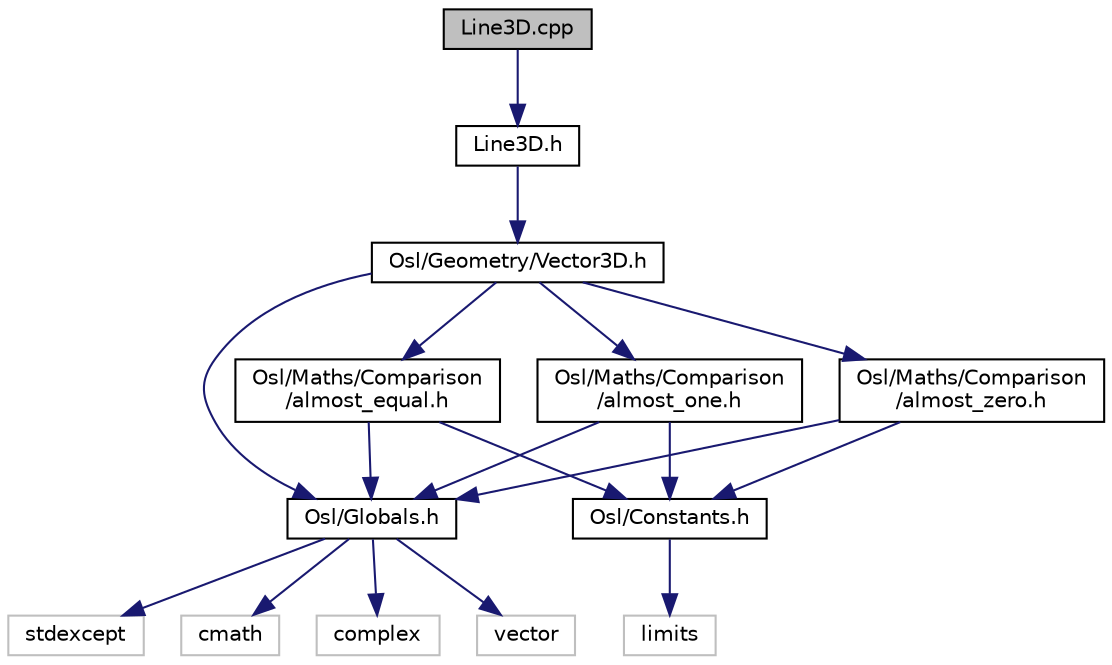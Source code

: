 digraph "Line3D.cpp"
{
 // LATEX_PDF_SIZE
  edge [fontname="Helvetica",fontsize="10",labelfontname="Helvetica",labelfontsize="10"];
  node [fontname="Helvetica",fontsize="10",shape=record];
  Node1 [label="Line3D.cpp",height=0.2,width=0.4,color="black", fillcolor="grey75", style="filled", fontcolor="black",tooltip="Source file of Osl::Geometry::Shape3D::Line3D class."];
  Node1 -> Node2 [color="midnightblue",fontsize="10",style="solid"];
  Node2 [label="Line3D.h",height=0.2,width=0.4,color="black", fillcolor="white", style="filled",URL="$Line3D_8h.html",tooltip="Header file of Osl::Geometry::Shape3D::Line3D class."];
  Node2 -> Node3 [color="midnightblue",fontsize="10",style="solid"];
  Node3 [label="Osl/Geometry/Vector3D.h",height=0.2,width=0.4,color="black", fillcolor="white", style="filled",URL="$Vector3D_8h.html",tooltip="Header file of Osl::Geometry::Vector3D class."];
  Node3 -> Node4 [color="midnightblue",fontsize="10",style="solid"];
  Node4 [label="Osl/Globals.h",height=0.2,width=0.4,color="black", fillcolor="white", style="filled",URL="$Globals_8h.html",tooltip="Header file for global typedefs definition."];
  Node4 -> Node5 [color="midnightblue",fontsize="10",style="solid"];
  Node5 [label="cmath",height=0.2,width=0.4,color="grey75", fillcolor="white", style="filled",tooltip=" "];
  Node4 -> Node6 [color="midnightblue",fontsize="10",style="solid"];
  Node6 [label="complex",height=0.2,width=0.4,color="grey75", fillcolor="white", style="filled",tooltip=" "];
  Node4 -> Node7 [color="midnightblue",fontsize="10",style="solid"];
  Node7 [label="vector",height=0.2,width=0.4,color="grey75", fillcolor="white", style="filled",tooltip=" "];
  Node4 -> Node8 [color="midnightblue",fontsize="10",style="solid"];
  Node8 [label="stdexcept",height=0.2,width=0.4,color="grey75", fillcolor="white", style="filled",tooltip=" "];
  Node3 -> Node9 [color="midnightblue",fontsize="10",style="solid"];
  Node9 [label="Osl/Maths/Comparison\l/almost_equal.h",height=0.2,width=0.4,color="black", fillcolor="white", style="filled",URL="$almost__equal_8h.html",tooltip="Header file for the Osl::Maths::Comparison::almost_equal functions."];
  Node9 -> Node4 [color="midnightblue",fontsize="10",style="solid"];
  Node9 -> Node10 [color="midnightblue",fontsize="10",style="solid"];
  Node10 [label="Osl/Constants.h",height=0.2,width=0.4,color="black", fillcolor="white", style="filled",URL="$Constants_8h.html",tooltip="Header file for the Osl::Constants namespace."];
  Node10 -> Node11 [color="midnightblue",fontsize="10",style="solid"];
  Node11 [label="limits",height=0.2,width=0.4,color="grey75", fillcolor="white", style="filled",tooltip=" "];
  Node3 -> Node12 [color="midnightblue",fontsize="10",style="solid"];
  Node12 [label="Osl/Maths/Comparison\l/almost_one.h",height=0.2,width=0.4,color="black", fillcolor="white", style="filled",URL="$almost__one_8h.html",tooltip="Header file for the Osl::Maths::Comparison::almost_one functions."];
  Node12 -> Node4 [color="midnightblue",fontsize="10",style="solid"];
  Node12 -> Node10 [color="midnightblue",fontsize="10",style="solid"];
  Node3 -> Node13 [color="midnightblue",fontsize="10",style="solid"];
  Node13 [label="Osl/Maths/Comparison\l/almost_zero.h",height=0.2,width=0.4,color="black", fillcolor="white", style="filled",URL="$almost__zero_8h.html",tooltip="Header file for the Osl::Maths::Comparison::almost_zero functions."];
  Node13 -> Node4 [color="midnightblue",fontsize="10",style="solid"];
  Node13 -> Node10 [color="midnightblue",fontsize="10",style="solid"];
}

